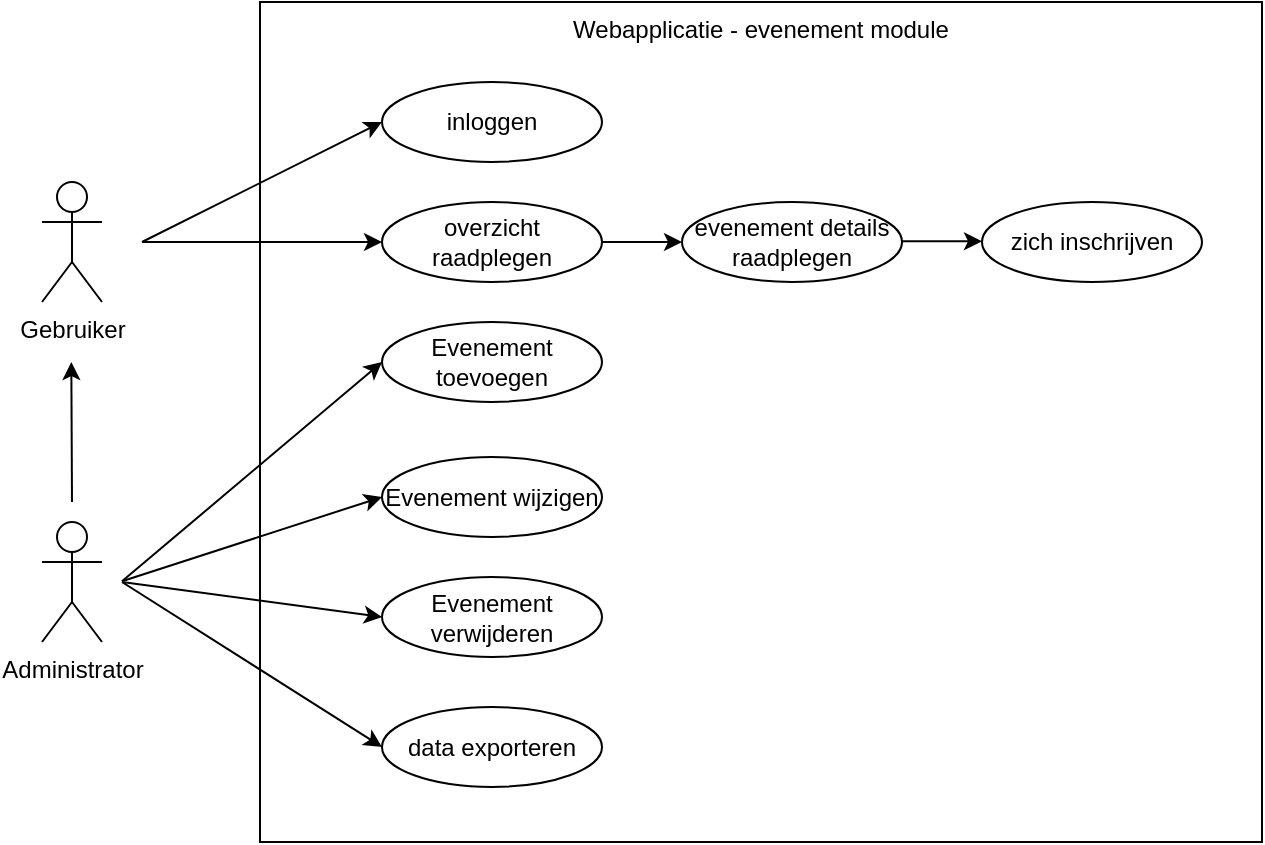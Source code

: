 <mxfile version="14.4.3" type="device"><diagram id="f5JQHiYfUBpoH66ER2NI" name="Page-1"><mxGraphModel dx="1422" dy="774" grid="0" gridSize="10" guides="1" tooltips="1" connect="1" arrows="1" fold="1" page="1" pageScale="1" pageWidth="827" pageHeight="1169" math="0" shadow="0"><root><mxCell id="0"/><mxCell id="1" parent="0"/><mxCell id="ffY13UQnZzUIViMlH9bq-1" value="Gebruiker" style="shape=umlActor;verticalLabelPosition=bottom;verticalAlign=top;html=1;" vertex="1" parent="1"><mxGeometry x="80" y="170" width="30" height="60" as="geometry"/></mxCell><mxCell id="ffY13UQnZzUIViMlH9bq-2" value="Administrator" style="shape=umlActor;verticalLabelPosition=bottom;verticalAlign=top;html=1;" vertex="1" parent="1"><mxGeometry x="80" y="340" width="30" height="60" as="geometry"/></mxCell><mxCell id="ffY13UQnZzUIViMlH9bq-7" value="Webapplicatie - evenement module" style="rounded=0;whiteSpace=wrap;html=1;horizontal=1;verticalAlign=top;" vertex="1" parent="1"><mxGeometry x="189" y="80" width="501" height="420" as="geometry"/></mxCell><mxCell id="ffY13UQnZzUIViMlH9bq-10" value="Evenement verwijderen" style="ellipse;whiteSpace=wrap;html=1;" vertex="1" parent="1"><mxGeometry x="250" y="367.5" width="110" height="40" as="geometry"/></mxCell><mxCell id="ffY13UQnZzUIViMlH9bq-11" value="data exporteren" style="ellipse;whiteSpace=wrap;html=1;" vertex="1" parent="1"><mxGeometry x="250" y="432.5" width="110" height="40" as="geometry"/></mxCell><mxCell id="ffY13UQnZzUIViMlH9bq-13" value="overzicht raadplegen" style="ellipse;whiteSpace=wrap;html=1;" vertex="1" parent="1"><mxGeometry x="250" y="180" width="110" height="40" as="geometry"/></mxCell><mxCell id="ffY13UQnZzUIViMlH9bq-14" value="zich inschrijven" style="ellipse;whiteSpace=wrap;html=1;" vertex="1" parent="1"><mxGeometry x="550" y="180" width="110" height="40" as="geometry"/></mxCell><mxCell id="ffY13UQnZzUIViMlH9bq-15" value="evenement details raadplegen" style="ellipse;whiteSpace=wrap;html=1;" vertex="1" parent="1"><mxGeometry x="400" y="180" width="110" height="40" as="geometry"/></mxCell><mxCell id="ffY13UQnZzUIViMlH9bq-16" value="inloggen" style="ellipse;whiteSpace=wrap;html=1;" vertex="1" parent="1"><mxGeometry x="250" y="120" width="110" height="40" as="geometry"/></mxCell><mxCell id="ffY13UQnZzUIViMlH9bq-17" value="" style="endArrow=classic;html=1;" edge="1" parent="1"><mxGeometry width="50" height="50" relative="1" as="geometry"><mxPoint x="95" y="330" as="sourcePoint"/><mxPoint x="94.66" y="260" as="targetPoint"/></mxGeometry></mxCell><mxCell id="ffY13UQnZzUIViMlH9bq-20" value="Evenement toevoegen" style="ellipse;whiteSpace=wrap;html=1;" vertex="1" parent="1"><mxGeometry x="250" y="240" width="110" height="40" as="geometry"/></mxCell><mxCell id="ffY13UQnZzUIViMlH9bq-21" value="Evenement wijzigen" style="ellipse;whiteSpace=wrap;html=1;" vertex="1" parent="1"><mxGeometry x="250" y="307.5" width="110" height="40" as="geometry"/></mxCell><mxCell id="ffY13UQnZzUIViMlH9bq-22" value="" style="endArrow=classic;html=1;" edge="1" parent="1" target="ffY13UQnZzUIViMlH9bq-13"><mxGeometry width="50" height="50" relative="1" as="geometry"><mxPoint x="130.0" y="200" as="sourcePoint"/><mxPoint x="130.0" y="40" as="targetPoint"/></mxGeometry></mxCell><mxCell id="ffY13UQnZzUIViMlH9bq-23" value="" style="endArrow=classic;html=1;entryX=0;entryY=0.5;entryDx=0;entryDy=0;" edge="1" parent="1" target="ffY13UQnZzUIViMlH9bq-16"><mxGeometry width="50" height="50" relative="1" as="geometry"><mxPoint x="130" y="200" as="sourcePoint"/><mxPoint x="250.0" y="179.31" as="targetPoint"/></mxGeometry></mxCell><mxCell id="ffY13UQnZzUIViMlH9bq-24" value="" style="endArrow=classic;html=1;entryX=0;entryY=0.5;entryDx=0;entryDy=0;" edge="1" parent="1" target="ffY13UQnZzUIViMlH9bq-20"><mxGeometry width="50" height="50" relative="1" as="geometry"><mxPoint x="120" y="369.66" as="sourcePoint"/><mxPoint x="240.0" y="369.66" as="targetPoint"/></mxGeometry></mxCell><mxCell id="ffY13UQnZzUIViMlH9bq-25" value="" style="endArrow=classic;html=1;entryX=0;entryY=0.5;entryDx=0;entryDy=0;" edge="1" parent="1" target="ffY13UQnZzUIViMlH9bq-21"><mxGeometry width="50" height="50" relative="1" as="geometry"><mxPoint x="120" y="369.66" as="sourcePoint"/><mxPoint x="250.0" y="260" as="targetPoint"/></mxGeometry></mxCell><mxCell id="ffY13UQnZzUIViMlH9bq-26" value="" style="endArrow=classic;html=1;entryX=0;entryY=0.5;entryDx=0;entryDy=0;" edge="1" parent="1" target="ffY13UQnZzUIViMlH9bq-10"><mxGeometry width="50" height="50" relative="1" as="geometry"><mxPoint x="120" y="370" as="sourcePoint"/><mxPoint x="260.0" y="337.5" as="targetPoint"/></mxGeometry></mxCell><mxCell id="ffY13UQnZzUIViMlH9bq-28" value="" style="endArrow=classic;html=1;entryX=0;entryY=0.5;entryDx=0;entryDy=0;" edge="1" parent="1" target="ffY13UQnZzUIViMlH9bq-11"><mxGeometry width="50" height="50" relative="1" as="geometry"><mxPoint x="120" y="370" as="sourcePoint"/><mxPoint x="260.0" y="397.5" as="targetPoint"/></mxGeometry></mxCell><mxCell id="ffY13UQnZzUIViMlH9bq-29" value="" style="endArrow=classic;html=1;exitX=1;exitY=0.5;exitDx=0;exitDy=0;" edge="1" parent="1" source="ffY13UQnZzUIViMlH9bq-13" target="ffY13UQnZzUIViMlH9bq-15"><mxGeometry width="50" height="50" relative="1" as="geometry"><mxPoint x="370" y="450" as="sourcePoint"/><mxPoint x="420" y="400" as="targetPoint"/></mxGeometry></mxCell><mxCell id="ffY13UQnZzUIViMlH9bq-30" value="" style="endArrow=classic;html=1;exitX=1;exitY=0.5;exitDx=0;exitDy=0;" edge="1" parent="1"><mxGeometry width="50" height="50" relative="1" as="geometry"><mxPoint x="510.0" y="199.66" as="sourcePoint"/><mxPoint x="550.0" y="199.66" as="targetPoint"/></mxGeometry></mxCell></root></mxGraphModel></diagram></mxfile>